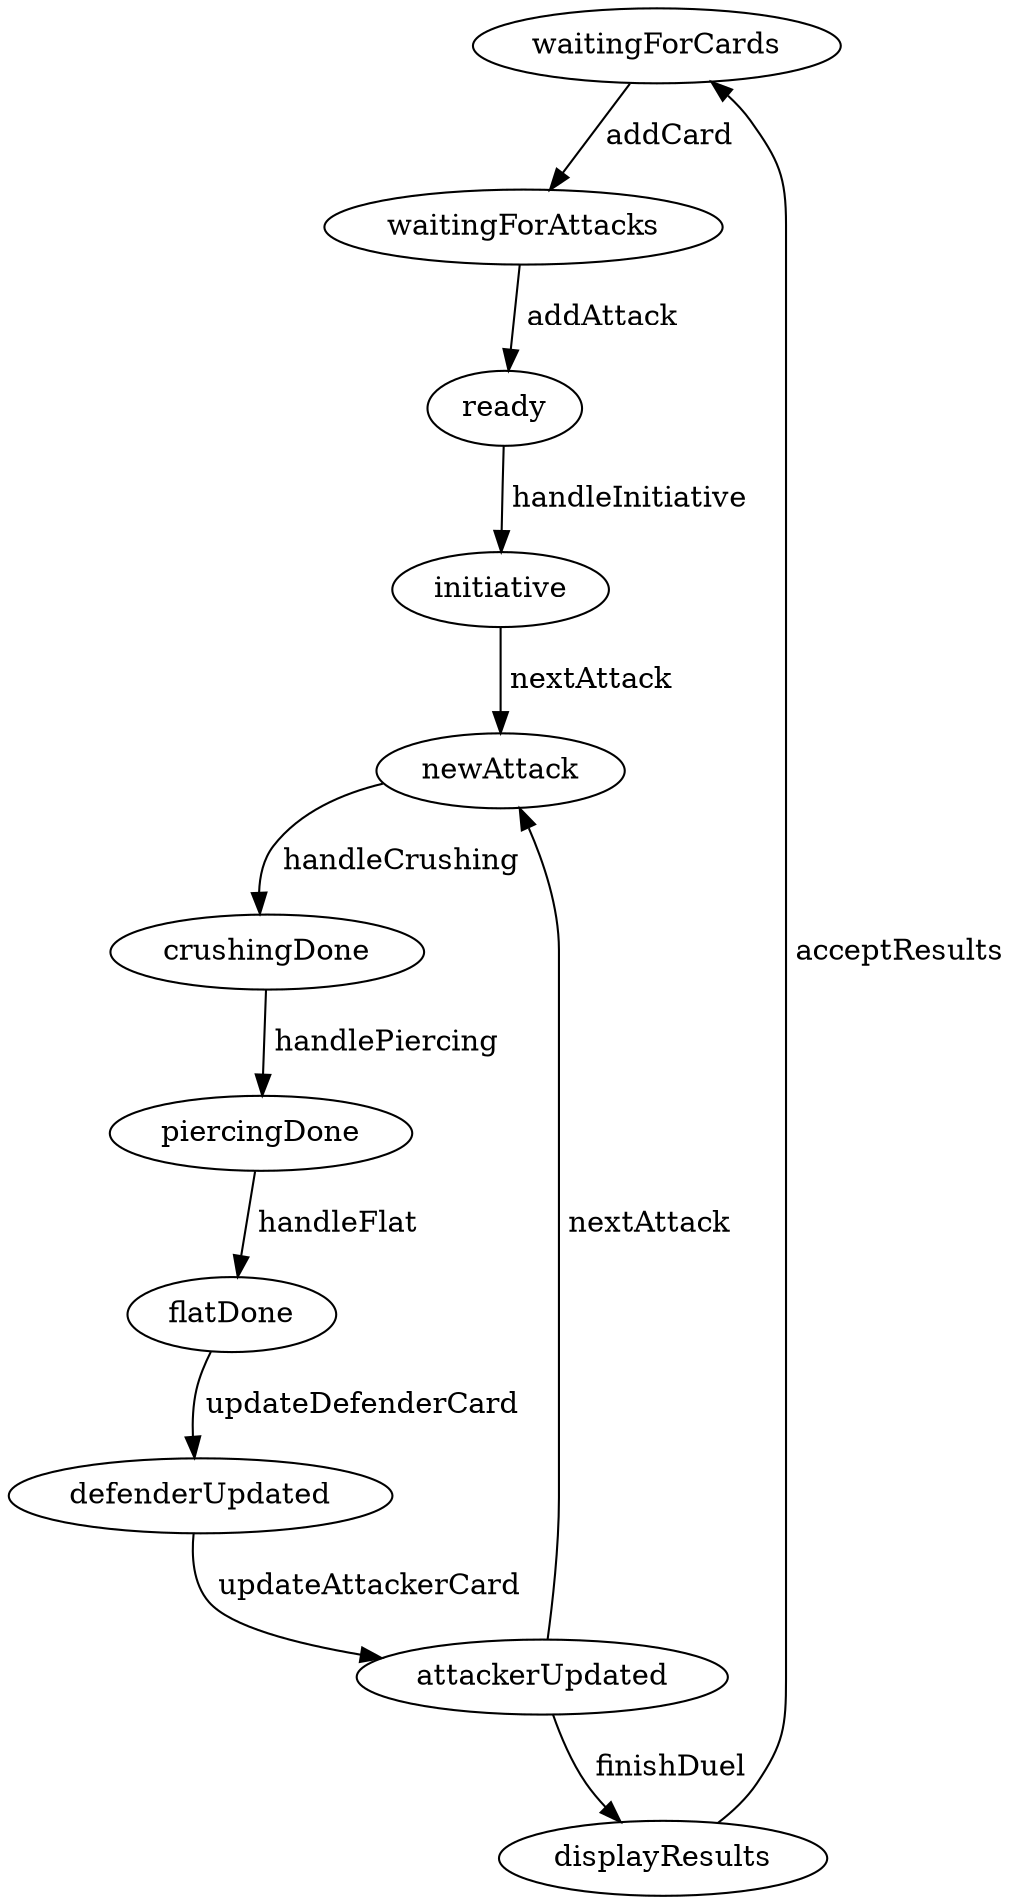 digraph "fsm" {
  "waitingForCards";
  "waitingForAttacks";
  "ready";
  "initiative";
  "newAttack";
  "attackerUpdated";
  "crushingDone";
  "piercingDone";
  "flatDone";
  "defenderUpdated";
  "displayResults";
  "waitingForCards" -> "waitingForAttacks" [ label=" addCard " ];
  "waitingForAttacks" -> "ready" [ label=" addAttack " ];
  "ready" -> "initiative" [ label=" handleInitiative " ];
  "initiative" -> "newAttack" [ label=" nextAttack " ];
  "attackerUpdated" -> "newAttack" [ label=" nextAttack " ];
  "newAttack" -> "crushingDone" [ label=" handleCrushing " ];
  "crushingDone" -> "piercingDone" [ label=" handlePiercing " ];
  "piercingDone" -> "flatDone" [ label=" handleFlat " ];
  "flatDone" -> "defenderUpdated" [ label=" updateDefenderCard " ];
  "defenderUpdated" -> "attackerUpdated" [ label=" updateAttackerCard " ];
  "attackerUpdated" -> "displayResults" [ label=" finishDuel " ];
  "displayResults" -> "waitingForCards" [ label=" acceptResults " ];
}